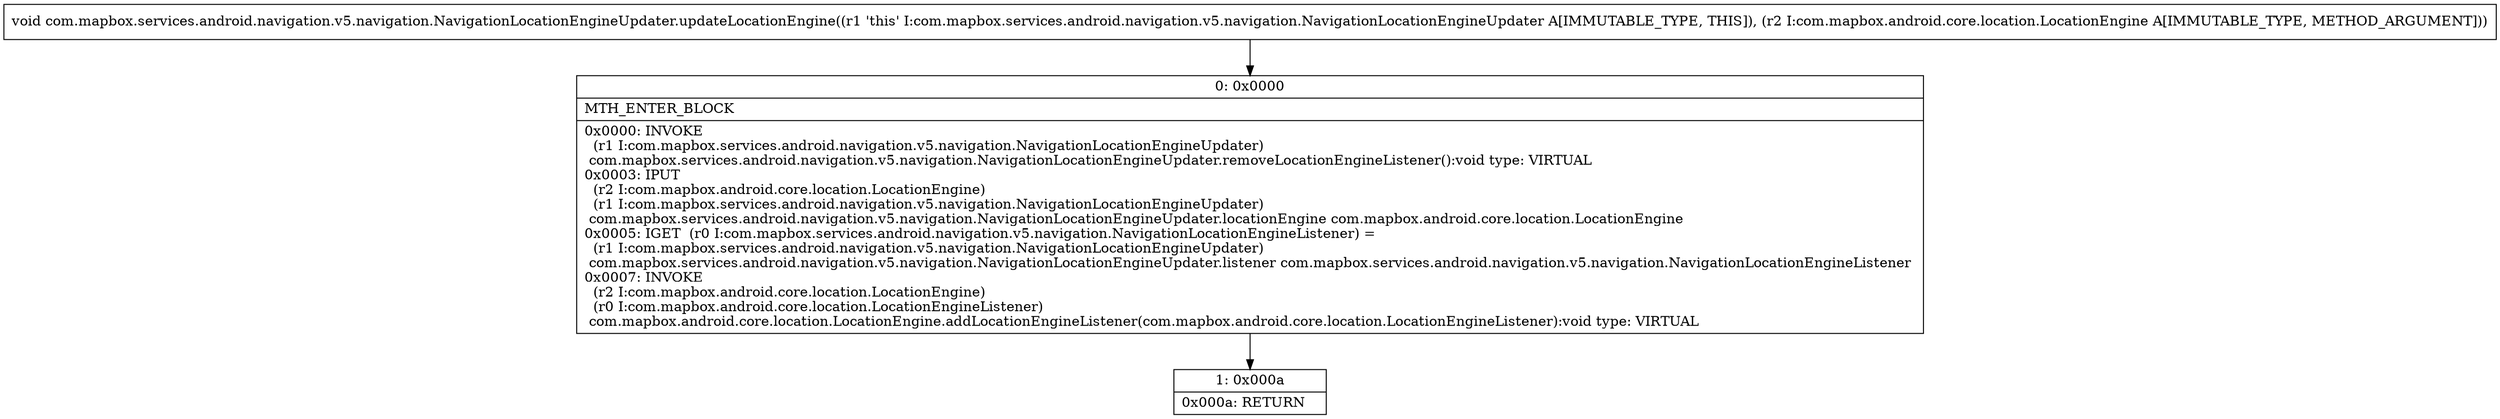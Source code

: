 digraph "CFG forcom.mapbox.services.android.navigation.v5.navigation.NavigationLocationEngineUpdater.updateLocationEngine(Lcom\/mapbox\/android\/core\/location\/LocationEngine;)V" {
Node_0 [shape=record,label="{0\:\ 0x0000|MTH_ENTER_BLOCK\l|0x0000: INVOKE  \l  (r1 I:com.mapbox.services.android.navigation.v5.navigation.NavigationLocationEngineUpdater)\l com.mapbox.services.android.navigation.v5.navigation.NavigationLocationEngineUpdater.removeLocationEngineListener():void type: VIRTUAL \l0x0003: IPUT  \l  (r2 I:com.mapbox.android.core.location.LocationEngine)\l  (r1 I:com.mapbox.services.android.navigation.v5.navigation.NavigationLocationEngineUpdater)\l com.mapbox.services.android.navigation.v5.navigation.NavigationLocationEngineUpdater.locationEngine com.mapbox.android.core.location.LocationEngine \l0x0005: IGET  (r0 I:com.mapbox.services.android.navigation.v5.navigation.NavigationLocationEngineListener) = \l  (r1 I:com.mapbox.services.android.navigation.v5.navigation.NavigationLocationEngineUpdater)\l com.mapbox.services.android.navigation.v5.navigation.NavigationLocationEngineUpdater.listener com.mapbox.services.android.navigation.v5.navigation.NavigationLocationEngineListener \l0x0007: INVOKE  \l  (r2 I:com.mapbox.android.core.location.LocationEngine)\l  (r0 I:com.mapbox.android.core.location.LocationEngineListener)\l com.mapbox.android.core.location.LocationEngine.addLocationEngineListener(com.mapbox.android.core.location.LocationEngineListener):void type: VIRTUAL \l}"];
Node_1 [shape=record,label="{1\:\ 0x000a|0x000a: RETURN   \l}"];
MethodNode[shape=record,label="{void com.mapbox.services.android.navigation.v5.navigation.NavigationLocationEngineUpdater.updateLocationEngine((r1 'this' I:com.mapbox.services.android.navigation.v5.navigation.NavigationLocationEngineUpdater A[IMMUTABLE_TYPE, THIS]), (r2 I:com.mapbox.android.core.location.LocationEngine A[IMMUTABLE_TYPE, METHOD_ARGUMENT])) }"];
MethodNode -> Node_0;
Node_0 -> Node_1;
}

